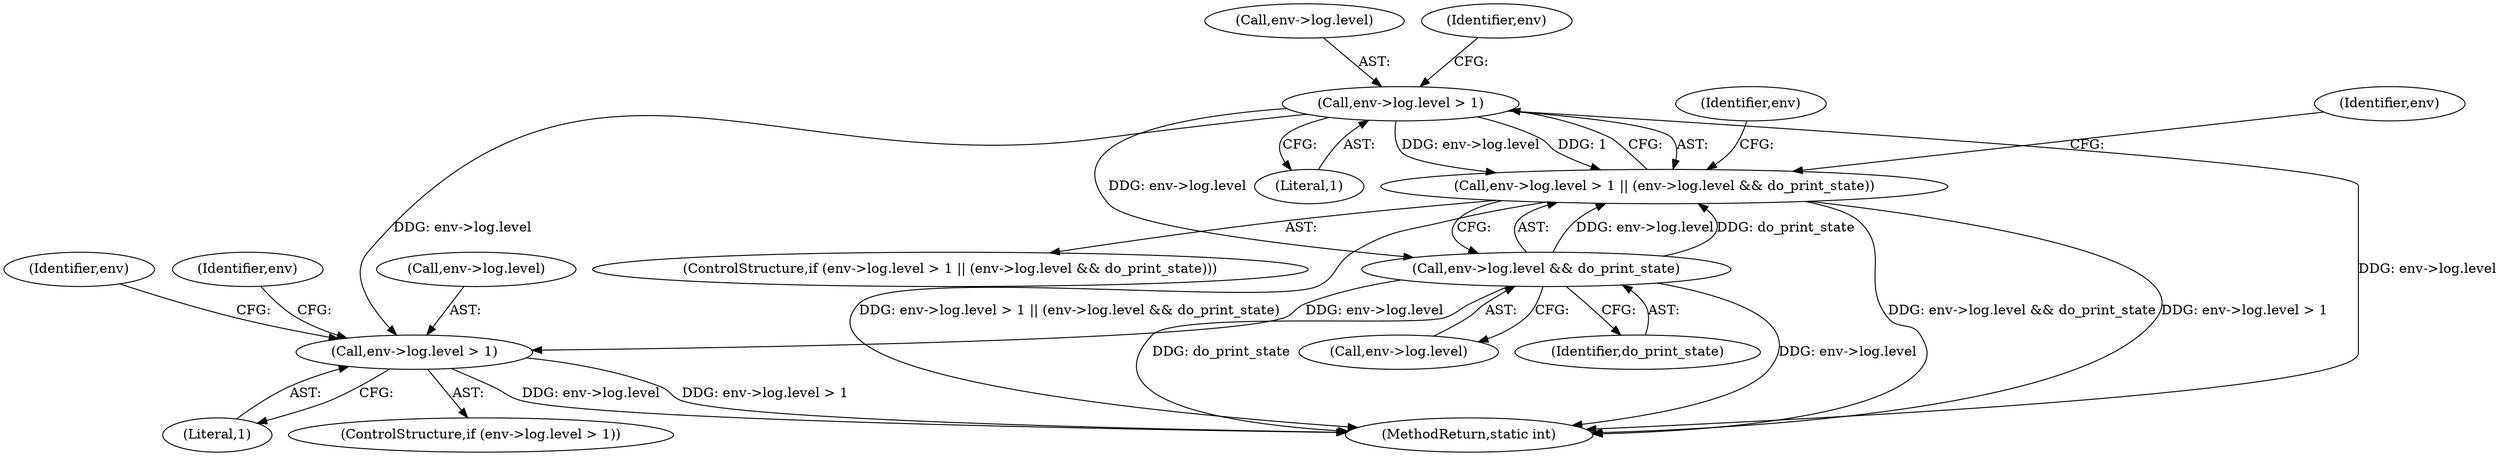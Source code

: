 digraph "0_linux_979d63d50c0c0f7bc537bf821e056cc9fe5abd38_2@pointer" {
"1000327" [label="(Call,env->log.level > 1)"];
"1000326" [label="(Call,env->log.level > 1 || (env->log.level && do_print_state))"];
"1000334" [label="(Call,env->log.level && do_print_state)"];
"1000343" [label="(Call,env->log.level > 1)"];
"1000327" [label="(Call,env->log.level > 1)"];
"1000358" [label="(Identifier,env)"];
"1000325" [label="(ControlStructure,if (env->log.level > 1 || (env->log.level && do_print_state)))"];
"1000326" [label="(Call,env->log.level > 1 || (env->log.level && do_print_state))"];
"1000343" [label="(Call,env->log.level > 1)"];
"1000344" [label="(Call,env->log.level)"];
"1000333" [label="(Literal,1)"];
"1000349" [label="(Literal,1)"];
"1000340" [label="(Identifier,do_print_state)"];
"1000328" [label="(Call,env->log.level)"];
"1000351" [label="(Identifier,env)"];
"1000337" [label="(Identifier,env)"];
"1000334" [label="(Call,env->log.level && do_print_state)"];
"1000335" [label="(Call,env->log.level)"];
"1000342" [label="(ControlStructure,if (env->log.level > 1))"];
"1000390" [label="(Identifier,env)"];
"1000346" [label="(Identifier,env)"];
"1001174" [label="(MethodReturn,static int)"];
"1000327" -> "1000326"  [label="AST: "];
"1000327" -> "1000333"  [label="CFG: "];
"1000328" -> "1000327"  [label="AST: "];
"1000333" -> "1000327"  [label="AST: "];
"1000337" -> "1000327"  [label="CFG: "];
"1000326" -> "1000327"  [label="CFG: "];
"1000327" -> "1001174"  [label="DDG: env->log.level"];
"1000327" -> "1000326"  [label="DDG: env->log.level"];
"1000327" -> "1000326"  [label="DDG: 1"];
"1000327" -> "1000334"  [label="DDG: env->log.level"];
"1000327" -> "1000343"  [label="DDG: env->log.level"];
"1000326" -> "1000325"  [label="AST: "];
"1000326" -> "1000334"  [label="CFG: "];
"1000334" -> "1000326"  [label="AST: "];
"1000346" -> "1000326"  [label="CFG: "];
"1000390" -> "1000326"  [label="CFG: "];
"1000326" -> "1001174"  [label="DDG: env->log.level > 1 || (env->log.level && do_print_state)"];
"1000326" -> "1001174"  [label="DDG: env->log.level && do_print_state"];
"1000326" -> "1001174"  [label="DDG: env->log.level > 1"];
"1000334" -> "1000326"  [label="DDG: env->log.level"];
"1000334" -> "1000326"  [label="DDG: do_print_state"];
"1000334" -> "1000335"  [label="CFG: "];
"1000334" -> "1000340"  [label="CFG: "];
"1000335" -> "1000334"  [label="AST: "];
"1000340" -> "1000334"  [label="AST: "];
"1000334" -> "1001174"  [label="DDG: do_print_state"];
"1000334" -> "1001174"  [label="DDG: env->log.level"];
"1000334" -> "1000343"  [label="DDG: env->log.level"];
"1000343" -> "1000342"  [label="AST: "];
"1000343" -> "1000349"  [label="CFG: "];
"1000344" -> "1000343"  [label="AST: "];
"1000349" -> "1000343"  [label="AST: "];
"1000351" -> "1000343"  [label="CFG: "];
"1000358" -> "1000343"  [label="CFG: "];
"1000343" -> "1001174"  [label="DDG: env->log.level"];
"1000343" -> "1001174"  [label="DDG: env->log.level > 1"];
}
